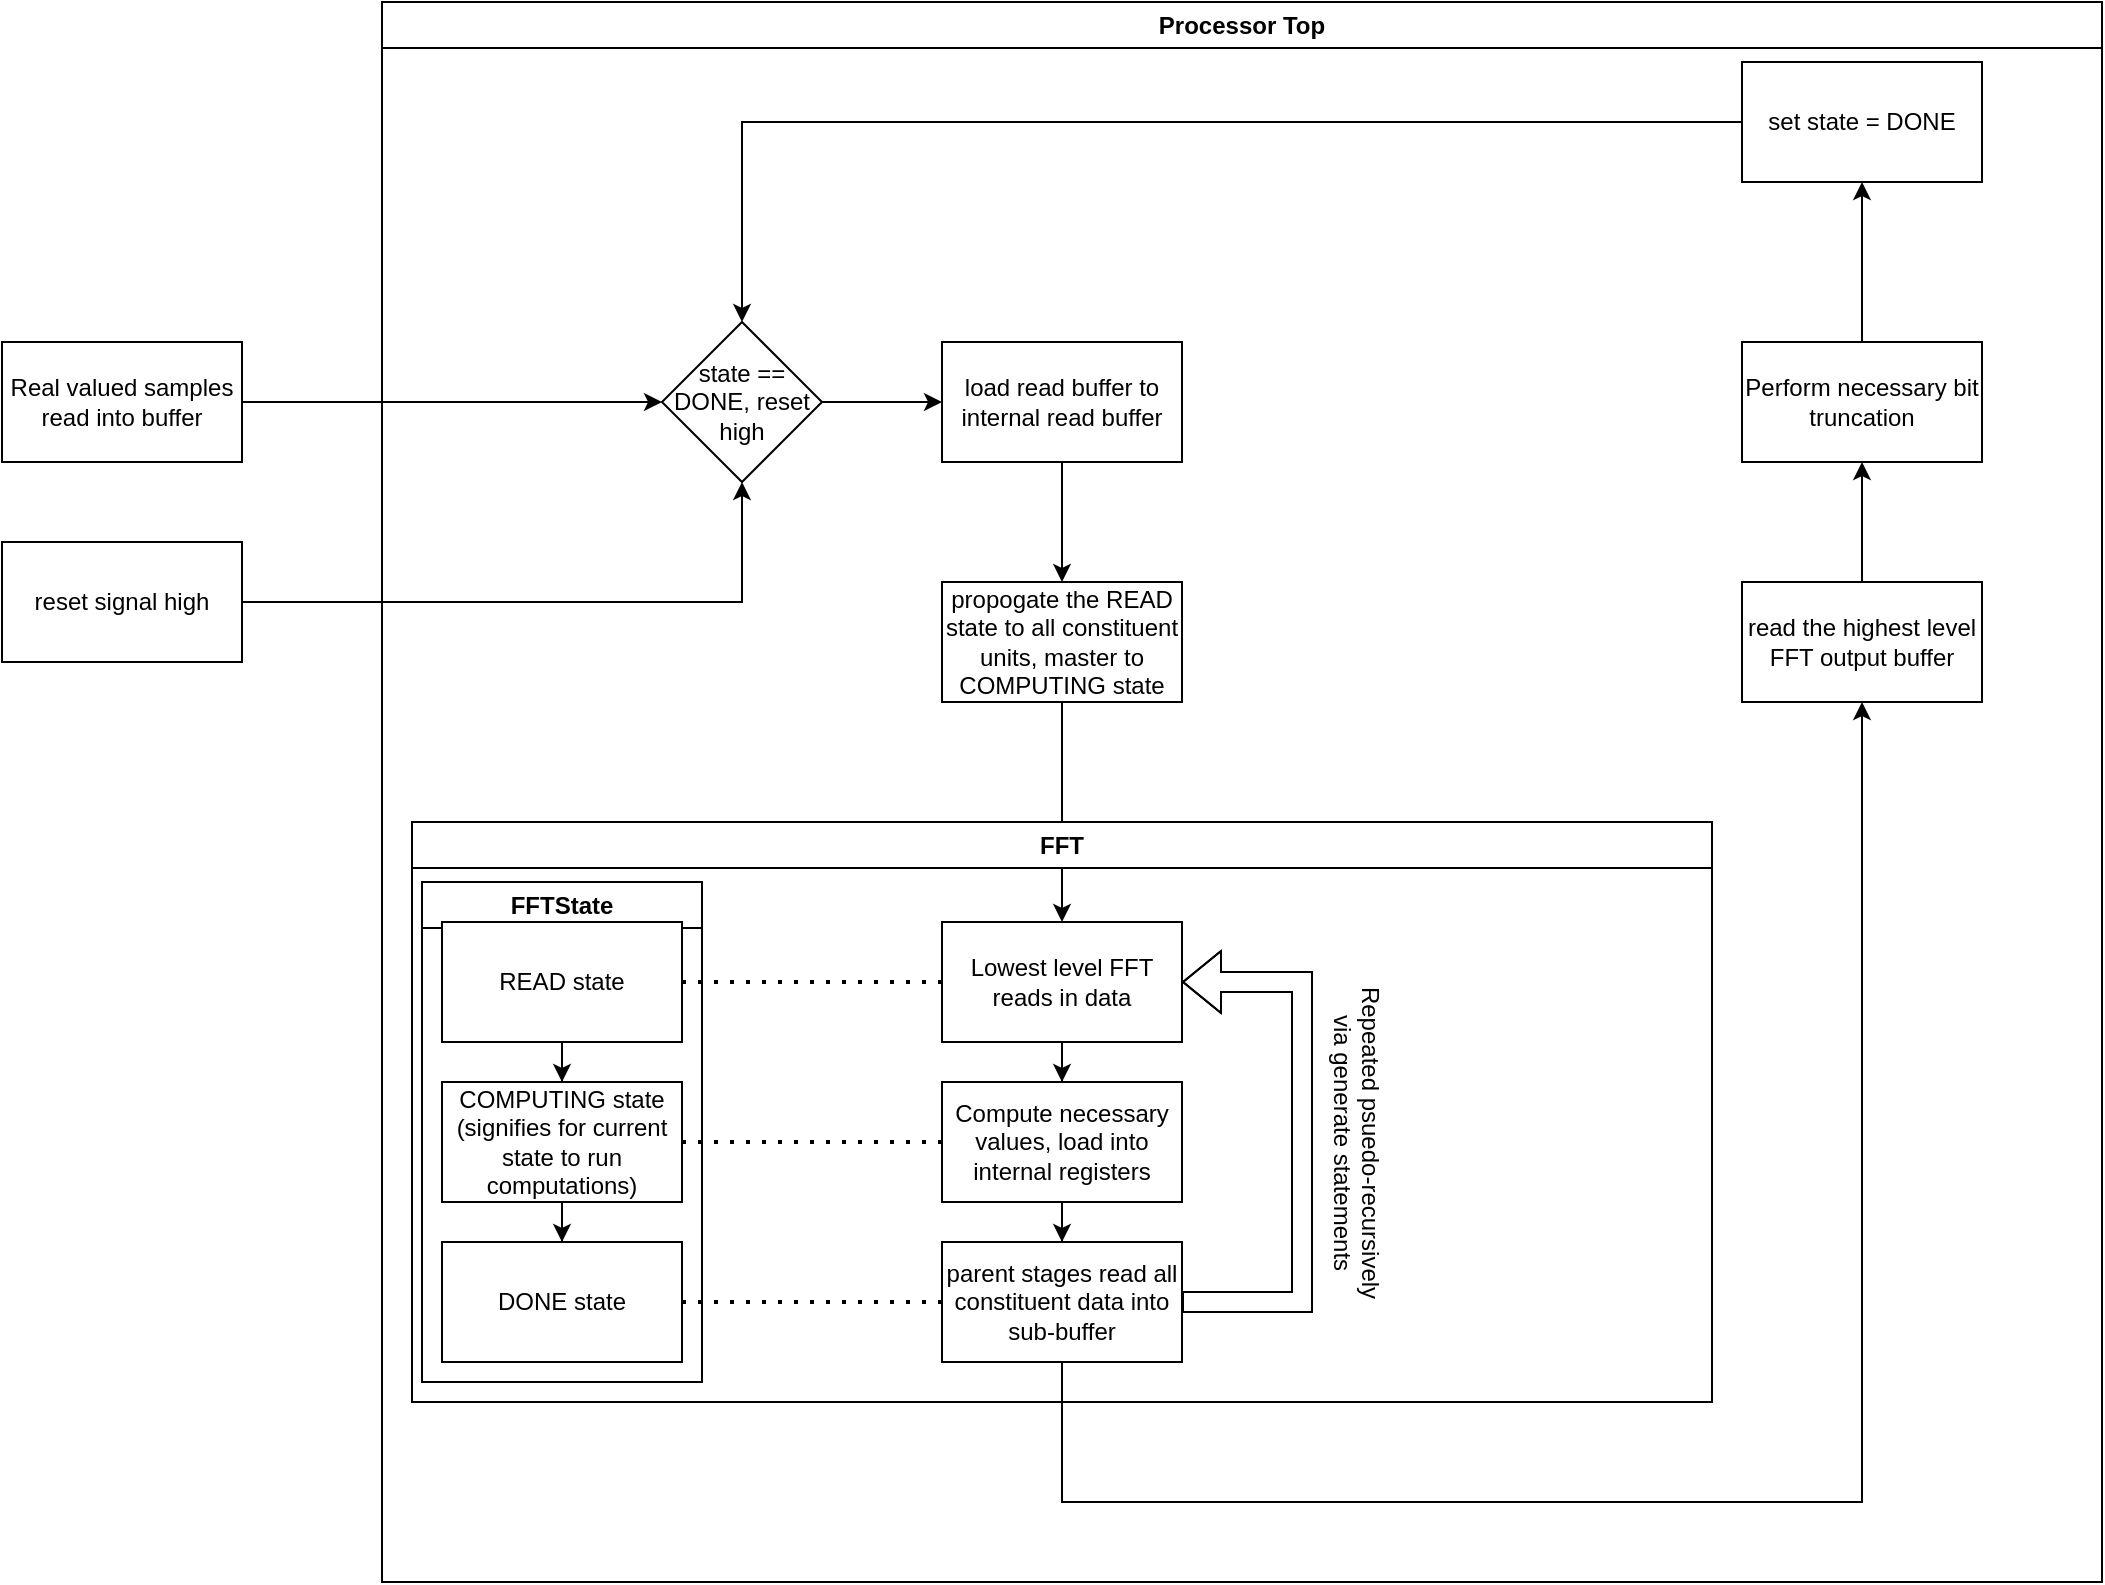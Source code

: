 <mxfile version="26.2.2">
  <diagram name="Page-1" id="eLMgBpXm14jH295Gbv5r">
    <mxGraphModel dx="1698" dy="1060" grid="1" gridSize="10" guides="1" tooltips="1" connect="1" arrows="1" fold="1" page="1" pageScale="1" pageWidth="1600" pageHeight="1600" math="0" shadow="0">
      <root>
        <mxCell id="0" />
        <mxCell id="1" parent="0" />
        <mxCell id="NFw2SGily9_NahTFV_Ep-25" value="Real valued samples read into buffer" style="rounded=0;whiteSpace=wrap;html=1;" vertex="1" parent="1">
          <mxGeometry x="20" y="320" width="120" height="60" as="geometry" />
        </mxCell>
        <mxCell id="NFw2SGily9_NahTFV_Ep-31" value="" style="edgeStyle=orthogonalEdgeStyle;rounded=0;orthogonalLoop=1;jettySize=auto;html=1;" edge="1" parent="1" source="NFw2SGily9_NahTFV_Ep-26" target="NFw2SGily9_NahTFV_Ep-30">
          <mxGeometry relative="1" as="geometry" />
        </mxCell>
        <mxCell id="NFw2SGily9_NahTFV_Ep-26" value="state == DONE, reset high" style="rhombus;whiteSpace=wrap;html=1;" vertex="1" parent="1">
          <mxGeometry x="350" y="310" width="80" height="80" as="geometry" />
        </mxCell>
        <mxCell id="NFw2SGily9_NahTFV_Ep-27" value="" style="endArrow=classic;html=1;rounded=0;" edge="1" parent="1" source="NFw2SGily9_NahTFV_Ep-25" target="NFw2SGily9_NahTFV_Ep-26">
          <mxGeometry width="50" height="50" relative="1" as="geometry">
            <mxPoint x="650" y="440" as="sourcePoint" />
            <mxPoint x="700" y="390" as="targetPoint" />
          </mxGeometry>
        </mxCell>
        <mxCell id="NFw2SGily9_NahTFV_Ep-29" style="edgeStyle=orthogonalEdgeStyle;rounded=0;orthogonalLoop=1;jettySize=auto;html=1;entryX=0.5;entryY=1;entryDx=0;entryDy=0;" edge="1" parent="1" source="NFw2SGily9_NahTFV_Ep-28" target="NFw2SGily9_NahTFV_Ep-26">
          <mxGeometry relative="1" as="geometry" />
        </mxCell>
        <mxCell id="NFw2SGily9_NahTFV_Ep-28" value="reset signal high" style="rounded=0;whiteSpace=wrap;html=1;" vertex="1" parent="1">
          <mxGeometry x="20" y="420" width="120" height="60" as="geometry" />
        </mxCell>
        <mxCell id="NFw2SGily9_NahTFV_Ep-33" value="" style="edgeStyle=orthogonalEdgeStyle;rounded=0;orthogonalLoop=1;jettySize=auto;html=1;" edge="1" parent="1" source="NFw2SGily9_NahTFV_Ep-30" target="NFw2SGily9_NahTFV_Ep-32">
          <mxGeometry relative="1" as="geometry" />
        </mxCell>
        <mxCell id="NFw2SGily9_NahTFV_Ep-30" value="load read buffer to internal read buffer" style="whiteSpace=wrap;html=1;" vertex="1" parent="1">
          <mxGeometry x="490" y="320" width="120" height="60" as="geometry" />
        </mxCell>
        <mxCell id="NFw2SGily9_NahTFV_Ep-36" value="" style="edgeStyle=orthogonalEdgeStyle;rounded=0;orthogonalLoop=1;jettySize=auto;html=1;" edge="1" parent="1" source="NFw2SGily9_NahTFV_Ep-32" target="NFw2SGily9_NahTFV_Ep-35">
          <mxGeometry relative="1" as="geometry" />
        </mxCell>
        <mxCell id="NFw2SGily9_NahTFV_Ep-32" value="propogate the READ state to all constituent units, master to COMPUTING state" style="whiteSpace=wrap;html=1;" vertex="1" parent="1">
          <mxGeometry x="490" y="440" width="120" height="60" as="geometry" />
        </mxCell>
        <mxCell id="NFw2SGily9_NahTFV_Ep-34" value="FFT" style="swimlane;whiteSpace=wrap;html=1;" vertex="1" parent="1">
          <mxGeometry x="225" y="560" width="650" height="290" as="geometry" />
        </mxCell>
        <mxCell id="NFw2SGily9_NahTFV_Ep-40" value="" style="edgeStyle=orthogonalEdgeStyle;rounded=0;orthogonalLoop=1;jettySize=auto;html=1;" edge="1" parent="NFw2SGily9_NahTFV_Ep-34" source="NFw2SGily9_NahTFV_Ep-35" target="NFw2SGily9_NahTFV_Ep-39">
          <mxGeometry relative="1" as="geometry" />
        </mxCell>
        <mxCell id="NFw2SGily9_NahTFV_Ep-35" value="Lowest level FFT reads in data" style="whiteSpace=wrap;html=1;" vertex="1" parent="NFw2SGily9_NahTFV_Ep-34">
          <mxGeometry x="265" y="50" width="120" height="60" as="geometry" />
        </mxCell>
        <mxCell id="NFw2SGily9_NahTFV_Ep-47" value="" style="edgeStyle=orthogonalEdgeStyle;rounded=0;orthogonalLoop=1;jettySize=auto;html=1;" edge="1" parent="NFw2SGily9_NahTFV_Ep-34" source="NFw2SGily9_NahTFV_Ep-39" target="NFw2SGily9_NahTFV_Ep-46">
          <mxGeometry relative="1" as="geometry" />
        </mxCell>
        <mxCell id="NFw2SGily9_NahTFV_Ep-39" value="Compute necessary values, load into internal registers" style="rounded=0;whiteSpace=wrap;html=1;" vertex="1" parent="NFw2SGily9_NahTFV_Ep-34">
          <mxGeometry x="265" y="130" width="120" height="60" as="geometry" />
        </mxCell>
        <mxCell id="NFw2SGily9_NahTFV_Ep-46" value="parent stages read all constituent data into sub-buffer" style="whiteSpace=wrap;html=1;rounded=0;" vertex="1" parent="NFw2SGily9_NahTFV_Ep-34">
          <mxGeometry x="265" y="210" width="120" height="60" as="geometry" />
        </mxCell>
        <mxCell id="NFw2SGily9_NahTFV_Ep-48" value="" style="shape=flexArrow;endArrow=classic;html=1;rounded=0;" edge="1" parent="NFw2SGily9_NahTFV_Ep-34" source="NFw2SGily9_NahTFV_Ep-46" target="NFw2SGily9_NahTFV_Ep-35">
          <mxGeometry width="50" height="50" relative="1" as="geometry">
            <mxPoint x="765" y="250" as="sourcePoint" />
            <mxPoint x="445" y="70" as="targetPoint" />
            <Array as="points">
              <mxPoint x="445" y="240" />
              <mxPoint x="445" y="160" />
              <mxPoint x="445" y="80" />
            </Array>
          </mxGeometry>
        </mxCell>
        <mxCell id="NFw2SGily9_NahTFV_Ep-49" value="Repeated psuedo-recursively&lt;div&gt;via generate statements&lt;br&gt;&lt;div&gt;&lt;br&gt;&lt;/div&gt;&lt;/div&gt;" style="text;html=1;align=center;verticalAlign=middle;resizable=0;points=[];autosize=1;strokeColor=none;fillColor=none;rotation=90;" vertex="1" parent="NFw2SGily9_NahTFV_Ep-34">
          <mxGeometry x="375" y="130" width="180" height="60" as="geometry" />
        </mxCell>
        <mxCell id="NFw2SGily9_NahTFV_Ep-51" value="" style="endArrow=classic;html=1;rounded=0;" edge="1" parent="1" source="NFw2SGily9_NahTFV_Ep-46" target="NFw2SGily9_NahTFV_Ep-52">
          <mxGeometry width="50" height="50" relative="1" as="geometry">
            <mxPoint x="760" y="680" as="sourcePoint" />
            <mxPoint x="950" y="510" as="targetPoint" />
            <Array as="points">
              <mxPoint x="550" y="900" />
              <mxPoint x="950" y="900" />
            </Array>
          </mxGeometry>
        </mxCell>
        <mxCell id="NFw2SGily9_NahTFV_Ep-54" value="" style="edgeStyle=orthogonalEdgeStyle;rounded=0;orthogonalLoop=1;jettySize=auto;html=1;" edge="1" parent="1" source="NFw2SGily9_NahTFV_Ep-52" target="NFw2SGily9_NahTFV_Ep-53">
          <mxGeometry relative="1" as="geometry" />
        </mxCell>
        <mxCell id="NFw2SGily9_NahTFV_Ep-52" value="read the highest level FFT output buffer" style="rounded=0;whiteSpace=wrap;html=1;" vertex="1" parent="1">
          <mxGeometry x="890" y="440" width="120" height="60" as="geometry" />
        </mxCell>
        <mxCell id="NFw2SGily9_NahTFV_Ep-56" value="" style="edgeStyle=orthogonalEdgeStyle;rounded=0;orthogonalLoop=1;jettySize=auto;html=1;" edge="1" parent="1" source="NFw2SGily9_NahTFV_Ep-53" target="NFw2SGily9_NahTFV_Ep-55">
          <mxGeometry relative="1" as="geometry" />
        </mxCell>
        <mxCell id="NFw2SGily9_NahTFV_Ep-53" value="Perform necessary bit truncation" style="whiteSpace=wrap;html=1;rounded=0;" vertex="1" parent="1">
          <mxGeometry x="890" y="320" width="120" height="60" as="geometry" />
        </mxCell>
        <mxCell id="NFw2SGily9_NahTFV_Ep-57" style="edgeStyle=orthogonalEdgeStyle;rounded=0;orthogonalLoop=1;jettySize=auto;html=1;" edge="1" parent="1" source="NFw2SGily9_NahTFV_Ep-55" target="NFw2SGily9_NahTFV_Ep-26">
          <mxGeometry relative="1" as="geometry" />
        </mxCell>
        <mxCell id="NFw2SGily9_NahTFV_Ep-55" value="set state = DONE" style="whiteSpace=wrap;html=1;rounded=0;" vertex="1" parent="1">
          <mxGeometry x="890" y="180" width="120" height="60" as="geometry" />
        </mxCell>
        <mxCell id="NFw2SGily9_NahTFV_Ep-58" value="Processor Top" style="swimlane;whiteSpace=wrap;html=1;" vertex="1" parent="1">
          <mxGeometry x="210" y="150" width="860" height="790" as="geometry" />
        </mxCell>
        <mxCell id="NFw2SGily9_NahTFV_Ep-64" value="FFTState" style="swimlane;whiteSpace=wrap;html=1;" vertex="1" parent="NFw2SGily9_NahTFV_Ep-58">
          <mxGeometry x="20" y="440" width="140" height="250" as="geometry" />
        </mxCell>
        <mxCell id="NFw2SGily9_NahTFV_Ep-44" value="DONE state" style="whiteSpace=wrap;html=1;rounded=0;" vertex="1" parent="NFw2SGily9_NahTFV_Ep-64">
          <mxGeometry x="10" y="180" width="120" height="60" as="geometry" />
        </mxCell>
        <mxCell id="NFw2SGily9_NahTFV_Ep-41" value="COMPUTING state&lt;br&gt;(signifies for current state to run computations)" style="whiteSpace=wrap;html=1;rounded=0;" vertex="1" parent="NFw2SGily9_NahTFV_Ep-64">
          <mxGeometry x="10" y="100" width="120" height="60" as="geometry" />
        </mxCell>
        <mxCell id="NFw2SGily9_NahTFV_Ep-37" value="READ state" style="rounded=0;whiteSpace=wrap;html=1;" vertex="1" parent="NFw2SGily9_NahTFV_Ep-64">
          <mxGeometry x="10" y="20" width="120" height="60" as="geometry" />
        </mxCell>
        <mxCell id="NFw2SGily9_NahTFV_Ep-45" value="" style="edgeStyle=orthogonalEdgeStyle;rounded=0;orthogonalLoop=1;jettySize=auto;html=1;" edge="1" parent="NFw2SGily9_NahTFV_Ep-64" source="NFw2SGily9_NahTFV_Ep-41" target="NFw2SGily9_NahTFV_Ep-44">
          <mxGeometry relative="1" as="geometry" />
        </mxCell>
        <mxCell id="NFw2SGily9_NahTFV_Ep-42" value="" style="edgeStyle=orthogonalEdgeStyle;rounded=0;orthogonalLoop=1;jettySize=auto;html=1;" edge="1" parent="NFw2SGily9_NahTFV_Ep-64" source="NFw2SGily9_NahTFV_Ep-37" target="NFw2SGily9_NahTFV_Ep-41">
          <mxGeometry relative="1" as="geometry" />
        </mxCell>
        <mxCell id="NFw2SGily9_NahTFV_Ep-63" value="" style="endArrow=none;dashed=1;html=1;dashPattern=1 3;strokeWidth=2;rounded=0;" edge="1" parent="1" source="NFw2SGily9_NahTFV_Ep-46" target="NFw2SGily9_NahTFV_Ep-44">
          <mxGeometry width="50" height="50" relative="1" as="geometry">
            <mxPoint x="500" y="730" as="sourcePoint" />
            <mxPoint x="370" y="730" as="targetPoint" />
          </mxGeometry>
        </mxCell>
        <mxCell id="NFw2SGily9_NahTFV_Ep-43" value="" style="endArrow=none;dashed=1;html=1;dashPattern=1 3;strokeWidth=2;rounded=0;" edge="1" parent="1" source="NFw2SGily9_NahTFV_Ep-39" target="NFw2SGily9_NahTFV_Ep-41">
          <mxGeometry width="50" height="50" relative="1" as="geometry">
            <mxPoint x="760" y="800" as="sourcePoint" />
            <mxPoint x="810" y="750" as="targetPoint" />
          </mxGeometry>
        </mxCell>
        <mxCell id="NFw2SGily9_NahTFV_Ep-38" value="" style="endArrow=none;dashed=1;html=1;dashPattern=1 3;strokeWidth=2;rounded=0;" edge="1" parent="1" source="NFw2SGily9_NahTFV_Ep-35" target="NFw2SGily9_NahTFV_Ep-37">
          <mxGeometry width="50" height="50" relative="1" as="geometry">
            <mxPoint x="140" y="760" as="sourcePoint" />
            <mxPoint x="190" y="710" as="targetPoint" />
          </mxGeometry>
        </mxCell>
      </root>
    </mxGraphModel>
  </diagram>
</mxfile>
